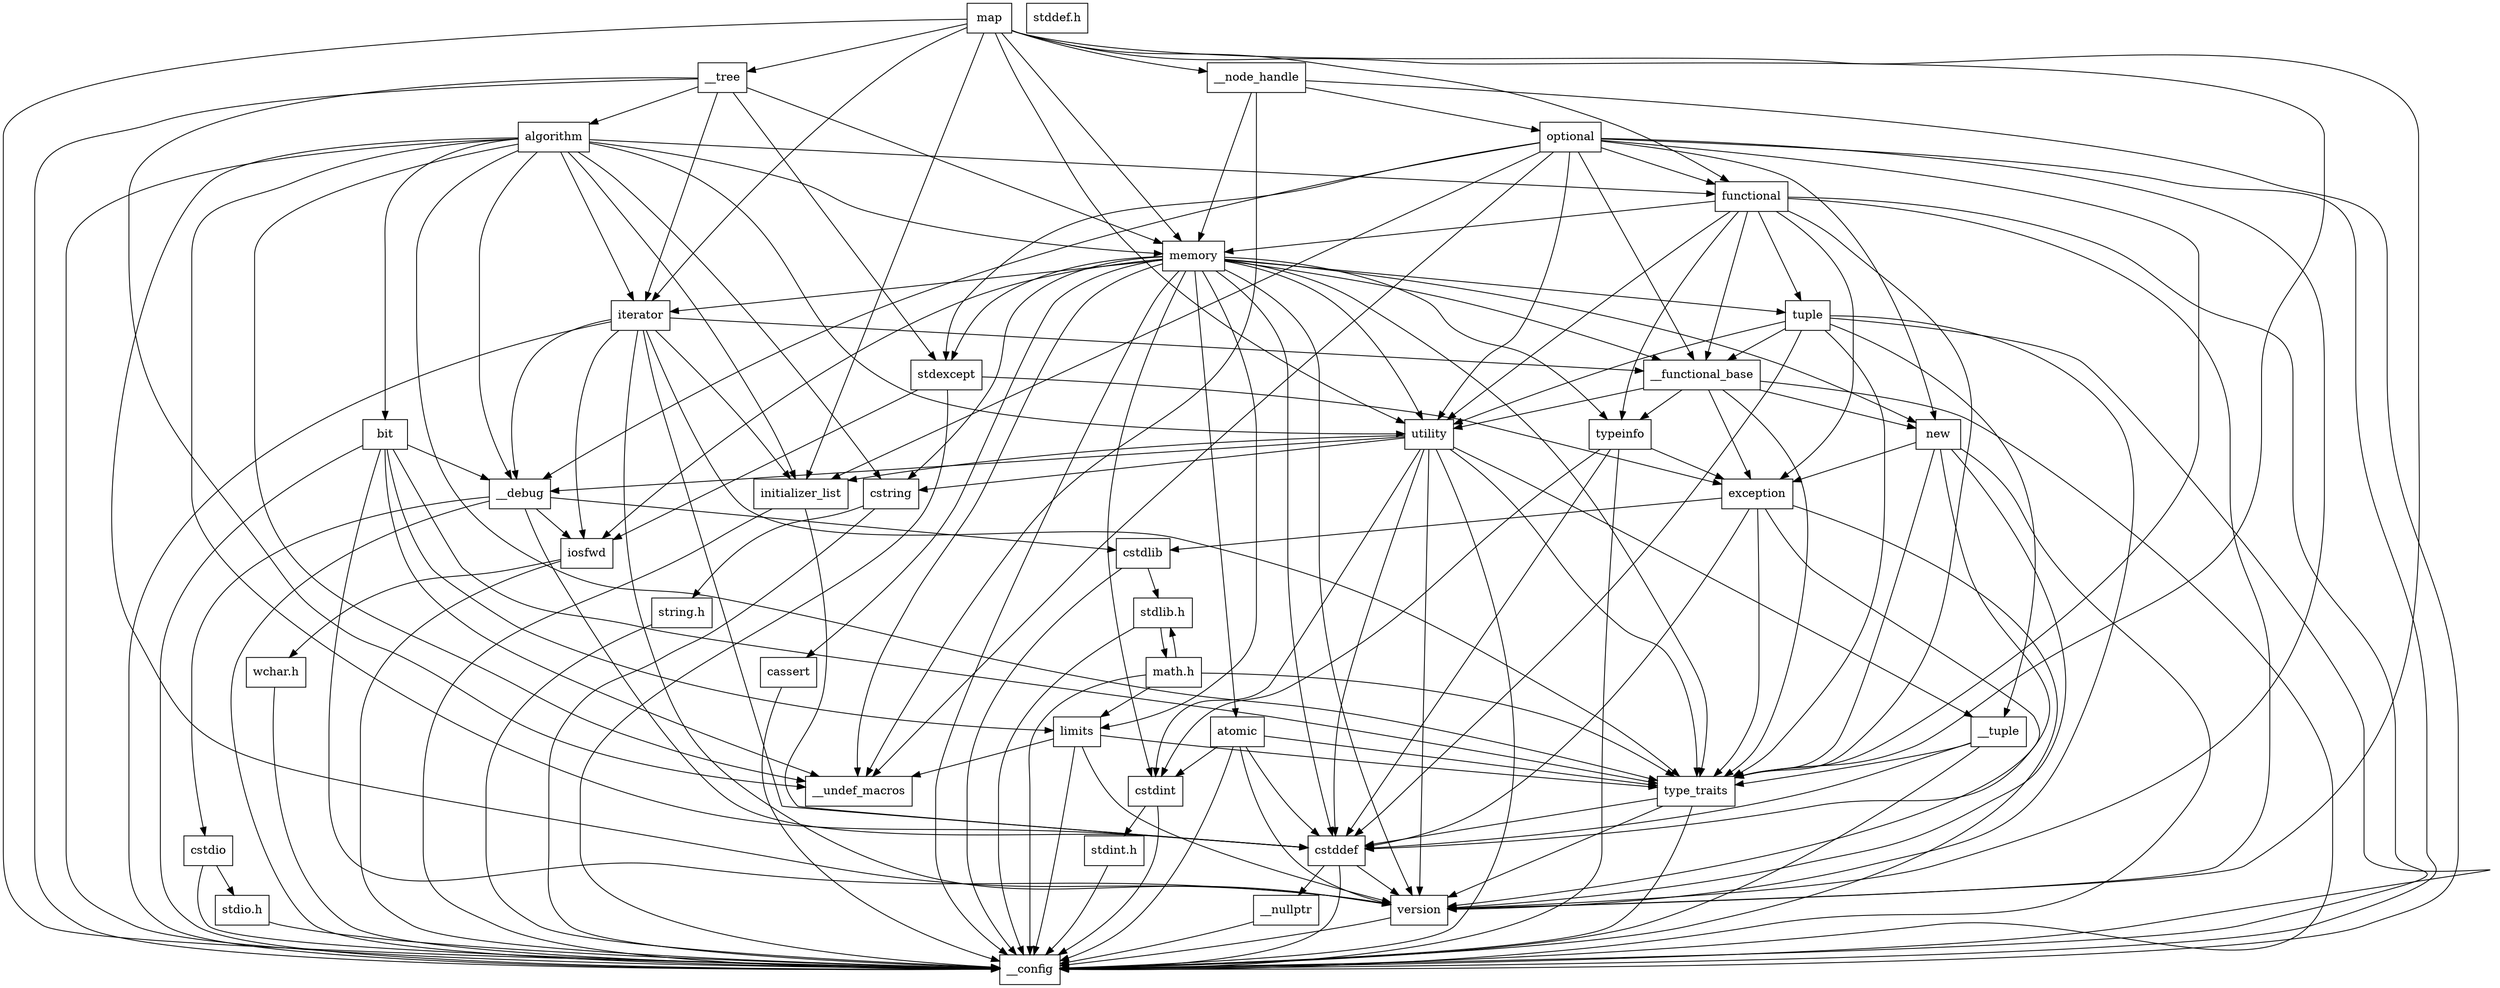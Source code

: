 digraph "dependencies" {
  header_1 [ shape="box", label="map"];
  header_2 [ shape="box", label="__config"];
  header_11 [ shape="box", label="__tree"];
  header_12 [ shape="box", label="iterator"];
  header_13 [ shape="box", label="iosfwd"];
  header_14 [ shape="box", label="wchar.h"];
  header_19 [ shape="box", label="stddef.h"];
  header_30 [ shape="box", label="__functional_base"];
  header_31 [ shape="box", label="type_traits"];
  header_32 [ shape="box", label="cstddef"];
  header_33 [ shape="box", label="version"];
  header_35 [ shape="box", label="__nullptr"];
  header_36 [ shape="box", label="typeinfo"];
  header_37 [ shape="box", label="exception"];
  header_38 [ shape="box", label="cstdlib"];
  header_39 [ shape="box", label="stdlib.h"];
  header_67 [ shape="box", label="math.h"];
  header_79 [ shape="box", label="limits"];
  header_80 [ shape="box", label="__undef_macros"];
  header_81 [ shape="box", label="cstdint"];
  header_82 [ shape="box", label="stdint.h"];
  header_86 [ shape="box", label="new"];
  header_87 [ shape="box", label="utility"];
  header_88 [ shape="box", label="__tuple"];
  header_89 [ shape="box", label="initializer_list"];
  header_90 [ shape="box", label="cstring"];
  header_91 [ shape="box", label="string.h"];
  header_94 [ shape="box", label="__debug"];
  header_95 [ shape="box", label="cstdio"];
  header_96 [ shape="box", label="stdio.h"];
  header_105 [ shape="box", label="memory"];
  header_106 [ shape="box", label="tuple"];
  header_107 [ shape="box", label="stdexcept"];
  header_108 [ shape="box", label="cassert"];
  header_110 [ shape="box", label="atomic"];
  header_111 [ shape="box", label="algorithm"];
  header_112 [ shape="box", label="functional"];
  header_113 [ shape="box", label="bit"];
  header_114 [ shape="box", label="__node_handle"];
  header_115 [ shape="box", label="optional"];
  header_113 -> header_2;
  header_113 -> header_79;
  header_113 -> header_31;
  header_113 -> header_33;
  header_113 -> header_94;
  header_113 -> header_80;
  header_31 -> header_2;
  header_31 -> header_32;
  header_31 -> header_33;
  header_110 -> header_2;
  header_110 -> header_32;
  header_110 -> header_81;
  header_110 -> header_31;
  header_110 -> header_33;
  header_112 -> header_2;
  header_112 -> header_31;
  header_112 -> header_36;
  header_112 -> header_37;
  header_112 -> header_105;
  header_112 -> header_106;
  header_112 -> header_87;
  header_112 -> header_33;
  header_112 -> header_30;
  header_13 -> header_2;
  header_13 -> header_14;
  header_67 -> header_2;
  header_67 -> header_39;
  header_67 -> header_31;
  header_67 -> header_79;
  header_105 -> header_2;
  header_105 -> header_31;
  header_105 -> header_36;
  header_105 -> header_32;
  header_105 -> header_81;
  header_105 -> header_86;
  header_105 -> header_87;
  header_105 -> header_79;
  header_105 -> header_12;
  header_105 -> header_30;
  header_105 -> header_13;
  header_105 -> header_106;
  header_105 -> header_107;
  header_105 -> header_90;
  header_105 -> header_108;
  header_105 -> header_110;
  header_105 -> header_33;
  header_105 -> header_80;
  header_87 -> header_2;
  header_87 -> header_88;
  header_87 -> header_31;
  header_87 -> header_89;
  header_87 -> header_32;
  header_87 -> header_90;
  header_87 -> header_81;
  header_87 -> header_33;
  header_87 -> header_94;
  header_115 -> header_2;
  header_115 -> header_94;
  header_115 -> header_30;
  header_115 -> header_112;
  header_115 -> header_89;
  header_115 -> header_86;
  header_115 -> header_107;
  header_115 -> header_31;
  header_115 -> header_87;
  header_115 -> header_33;
  header_115 -> header_80;
  header_81 -> header_2;
  header_81 -> header_82;
  header_111 -> header_2;
  header_111 -> header_89;
  header_111 -> header_31;
  header_111 -> header_90;
  header_111 -> header_87;
  header_111 -> header_105;
  header_111 -> header_112;
  header_111 -> header_12;
  header_111 -> header_32;
  header_111 -> header_113;
  header_111 -> header_33;
  header_111 -> header_94;
  header_111 -> header_80;
  header_94 -> header_2;
  header_94 -> header_13;
  header_94 -> header_38;
  header_94 -> header_95;
  header_94 -> header_32;
  header_91 -> header_2;
  header_86 -> header_2;
  header_86 -> header_37;
  header_86 -> header_31;
  header_86 -> header_32;
  header_86 -> header_33;
  header_90 -> header_2;
  header_90 -> header_91;
  header_95 -> header_2;
  header_95 -> header_96;
  header_82 -> header_2;
  header_14 -> header_2;
  header_30 -> header_2;
  header_30 -> header_31;
  header_30 -> header_36;
  header_30 -> header_37;
  header_30 -> header_86;
  header_30 -> header_87;
  header_39 -> header_2;
  header_39 -> header_67;
  header_89 -> header_2;
  header_89 -> header_32;
  header_108 -> header_2;
  header_38 -> header_2;
  header_38 -> header_39;
  header_35 -> header_2;
  header_33 -> header_2;
  header_32 -> header_2;
  header_32 -> header_33;
  header_32 -> header_35;
  header_37 -> header_2;
  header_37 -> header_32;
  header_37 -> header_38;
  header_37 -> header_31;
  header_37 -> header_33;
  header_36 -> header_2;
  header_36 -> header_37;
  header_36 -> header_32;
  header_36 -> header_81;
  header_12 -> header_2;
  header_12 -> header_13;
  header_12 -> header_30;
  header_12 -> header_31;
  header_12 -> header_32;
  header_12 -> header_89;
  header_12 -> header_33;
  header_12 -> header_94;
  header_107 -> header_2;
  header_107 -> header_37;
  header_107 -> header_13;
  header_88 -> header_2;
  header_88 -> header_32;
  header_88 -> header_31;
  header_106 -> header_2;
  header_106 -> header_88;
  header_106 -> header_32;
  header_106 -> header_31;
  header_106 -> header_30;
  header_106 -> header_87;
  header_106 -> header_33;
  header_96 -> header_2;
  header_114 -> header_2;
  header_114 -> header_105;
  header_114 -> header_115;
  header_114 -> header_80;
  header_11 -> header_2;
  header_11 -> header_12;
  header_11 -> header_105;
  header_11 -> header_107;
  header_11 -> header_111;
  header_11 -> header_80;
  header_79 -> header_2;
  header_79 -> header_31;
  header_79 -> header_80;
  header_79 -> header_33;
  header_1 -> header_2;
  header_1 -> header_11;
  header_1 -> header_114;
  header_1 -> header_12;
  header_1 -> header_105;
  header_1 -> header_87;
  header_1 -> header_112;
  header_1 -> header_89;
  header_1 -> header_31;
  header_1 -> header_33;
}